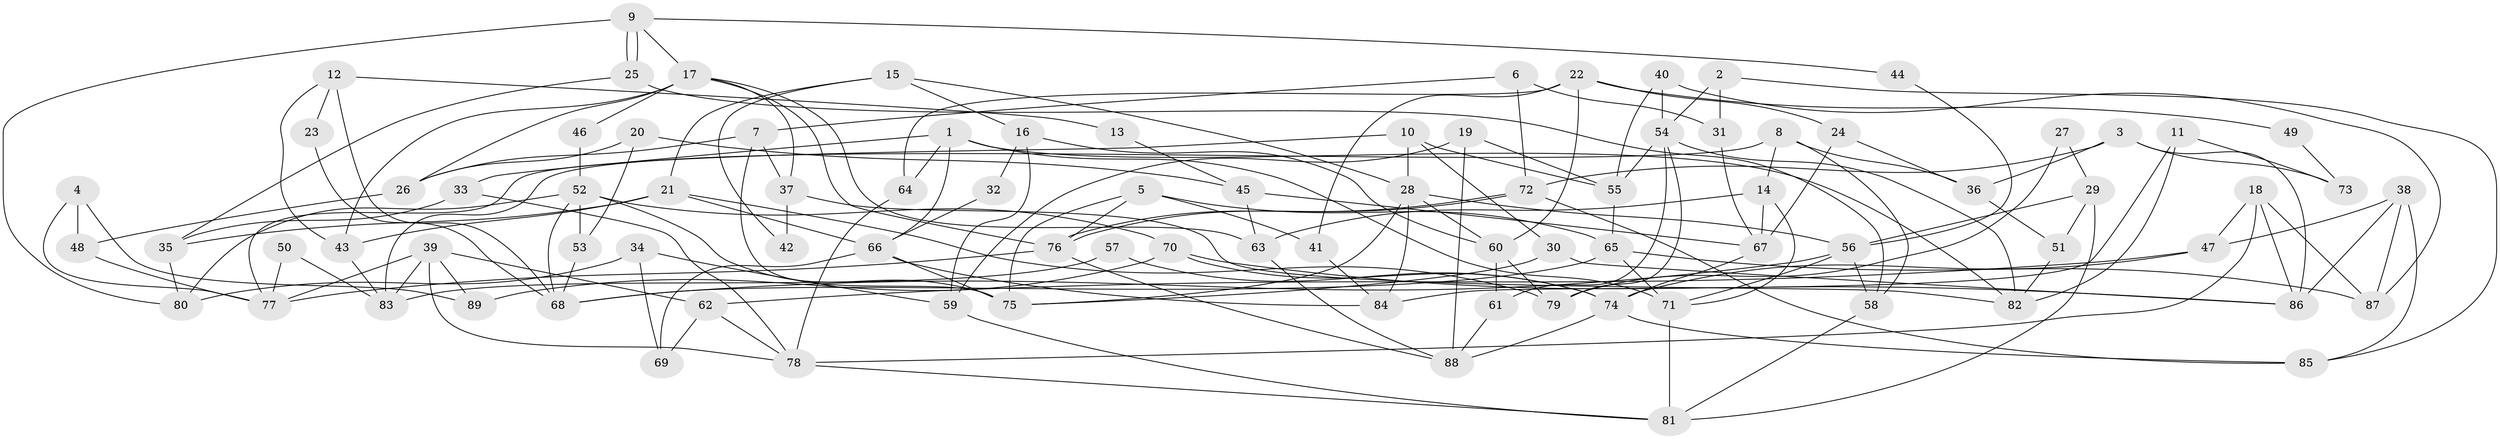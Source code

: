 // coarse degree distribution, {13: 0.03571428571428571, 9: 0.07142857142857142, 7: 0.2857142857142857, 4: 0.07142857142857142, 6: 0.14285714285714285, 11: 0.03571428571428571, 3: 0.03571428571428571, 2: 0.07142857142857142, 5: 0.10714285714285714, 10: 0.03571428571428571, 8: 0.10714285714285714}
// Generated by graph-tools (version 1.1) at 2025/50/03/04/25 22:50:58]
// undirected, 89 vertices, 178 edges
graph export_dot {
  node [color=gray90,style=filled];
  1;
  2;
  3;
  4;
  5;
  6;
  7;
  8;
  9;
  10;
  11;
  12;
  13;
  14;
  15;
  16;
  17;
  18;
  19;
  20;
  21;
  22;
  23;
  24;
  25;
  26;
  27;
  28;
  29;
  30;
  31;
  32;
  33;
  34;
  35;
  36;
  37;
  38;
  39;
  40;
  41;
  42;
  43;
  44;
  45;
  46;
  47;
  48;
  49;
  50;
  51;
  52;
  53;
  54;
  55;
  56;
  57;
  58;
  59;
  60;
  61;
  62;
  63;
  64;
  65;
  66;
  67;
  68;
  69;
  70;
  71;
  72;
  73;
  74;
  75;
  76;
  77;
  78;
  79;
  80;
  81;
  82;
  83;
  84;
  85;
  86;
  87;
  88;
  89;
  1 -- 64;
  1 -- 66;
  1 -- 33;
  1 -- 71;
  1 -- 82;
  2 -- 54;
  2 -- 31;
  2 -- 85;
  3 -- 86;
  3 -- 72;
  3 -- 36;
  3 -- 73;
  4 -- 77;
  4 -- 48;
  4 -- 89;
  5 -- 76;
  5 -- 65;
  5 -- 41;
  5 -- 75;
  6 -- 72;
  6 -- 7;
  6 -- 31;
  7 -- 75;
  7 -- 37;
  7 -- 26;
  8 -- 14;
  8 -- 58;
  8 -- 36;
  8 -- 83;
  9 -- 17;
  9 -- 25;
  9 -- 25;
  9 -- 44;
  9 -- 80;
  10 -- 77;
  10 -- 30;
  10 -- 28;
  10 -- 55;
  11 -- 82;
  11 -- 84;
  11 -- 73;
  12 -- 43;
  12 -- 68;
  12 -- 13;
  12 -- 23;
  13 -- 45;
  14 -- 63;
  14 -- 71;
  14 -- 67;
  15 -- 28;
  15 -- 21;
  15 -- 16;
  15 -- 42;
  16 -- 60;
  16 -- 32;
  16 -- 59;
  17 -- 43;
  17 -- 26;
  17 -- 37;
  17 -- 46;
  17 -- 63;
  17 -- 76;
  18 -- 86;
  18 -- 47;
  18 -- 78;
  18 -- 87;
  19 -- 59;
  19 -- 55;
  19 -- 88;
  20 -- 45;
  20 -- 53;
  20 -- 26;
  21 -- 35;
  21 -- 66;
  21 -- 43;
  21 -- 79;
  22 -- 60;
  22 -- 41;
  22 -- 24;
  22 -- 49;
  22 -- 64;
  23 -- 68;
  24 -- 36;
  24 -- 67;
  25 -- 58;
  25 -- 35;
  26 -- 48;
  27 -- 29;
  27 -- 79;
  28 -- 56;
  28 -- 60;
  28 -- 75;
  28 -- 84;
  29 -- 81;
  29 -- 51;
  29 -- 56;
  30 -- 75;
  30 -- 86;
  31 -- 67;
  32 -- 66;
  33 -- 78;
  33 -- 35;
  34 -- 80;
  34 -- 59;
  34 -- 69;
  35 -- 80;
  36 -- 51;
  37 -- 82;
  37 -- 42;
  38 -- 87;
  38 -- 85;
  38 -- 47;
  38 -- 86;
  39 -- 89;
  39 -- 62;
  39 -- 77;
  39 -- 78;
  39 -- 83;
  40 -- 55;
  40 -- 54;
  40 -- 87;
  41 -- 84;
  43 -- 83;
  44 -- 56;
  45 -- 67;
  45 -- 63;
  46 -- 52;
  47 -- 74;
  47 -- 62;
  48 -- 77;
  49 -- 73;
  50 -- 83;
  50 -- 77;
  51 -- 82;
  52 -- 80;
  52 -- 75;
  52 -- 53;
  52 -- 68;
  52 -- 70;
  53 -- 68;
  54 -- 55;
  54 -- 61;
  54 -- 79;
  54 -- 82;
  55 -- 65;
  56 -- 68;
  56 -- 58;
  56 -- 71;
  57 -- 83;
  57 -- 74;
  58 -- 81;
  59 -- 81;
  60 -- 79;
  60 -- 61;
  61 -- 88;
  62 -- 78;
  62 -- 69;
  63 -- 88;
  64 -- 78;
  65 -- 71;
  65 -- 87;
  65 -- 68;
  66 -- 69;
  66 -- 75;
  66 -- 84;
  67 -- 74;
  70 -- 74;
  70 -- 86;
  70 -- 89;
  71 -- 81;
  72 -- 76;
  72 -- 76;
  72 -- 85;
  74 -- 88;
  74 -- 85;
  76 -- 77;
  76 -- 88;
  78 -- 81;
}
